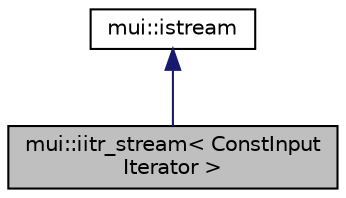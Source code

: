 digraph "mui::iitr_stream&lt; ConstInputIterator &gt;"
{
 // LATEX_PDF_SIZE
  edge [fontname="Helvetica",fontsize="10",labelfontname="Helvetica",labelfontsize="10"];
  node [fontname="Helvetica",fontsize="10",shape=record];
  Node1 [label="mui::iitr_stream\< ConstInput\lIterator \>",height=0.2,width=0.4,color="black", fillcolor="grey75", style="filled", fontcolor="black",tooltip=" "];
  Node2 -> Node1 [dir="back",color="midnightblue",fontsize="10",style="solid",fontname="Helvetica"];
  Node2 [label="mui::istream",height=0.2,width=0.4,color="black", fillcolor="white", style="filled",URL="$classmui_1_1istream.html",tooltip=" "];
}
